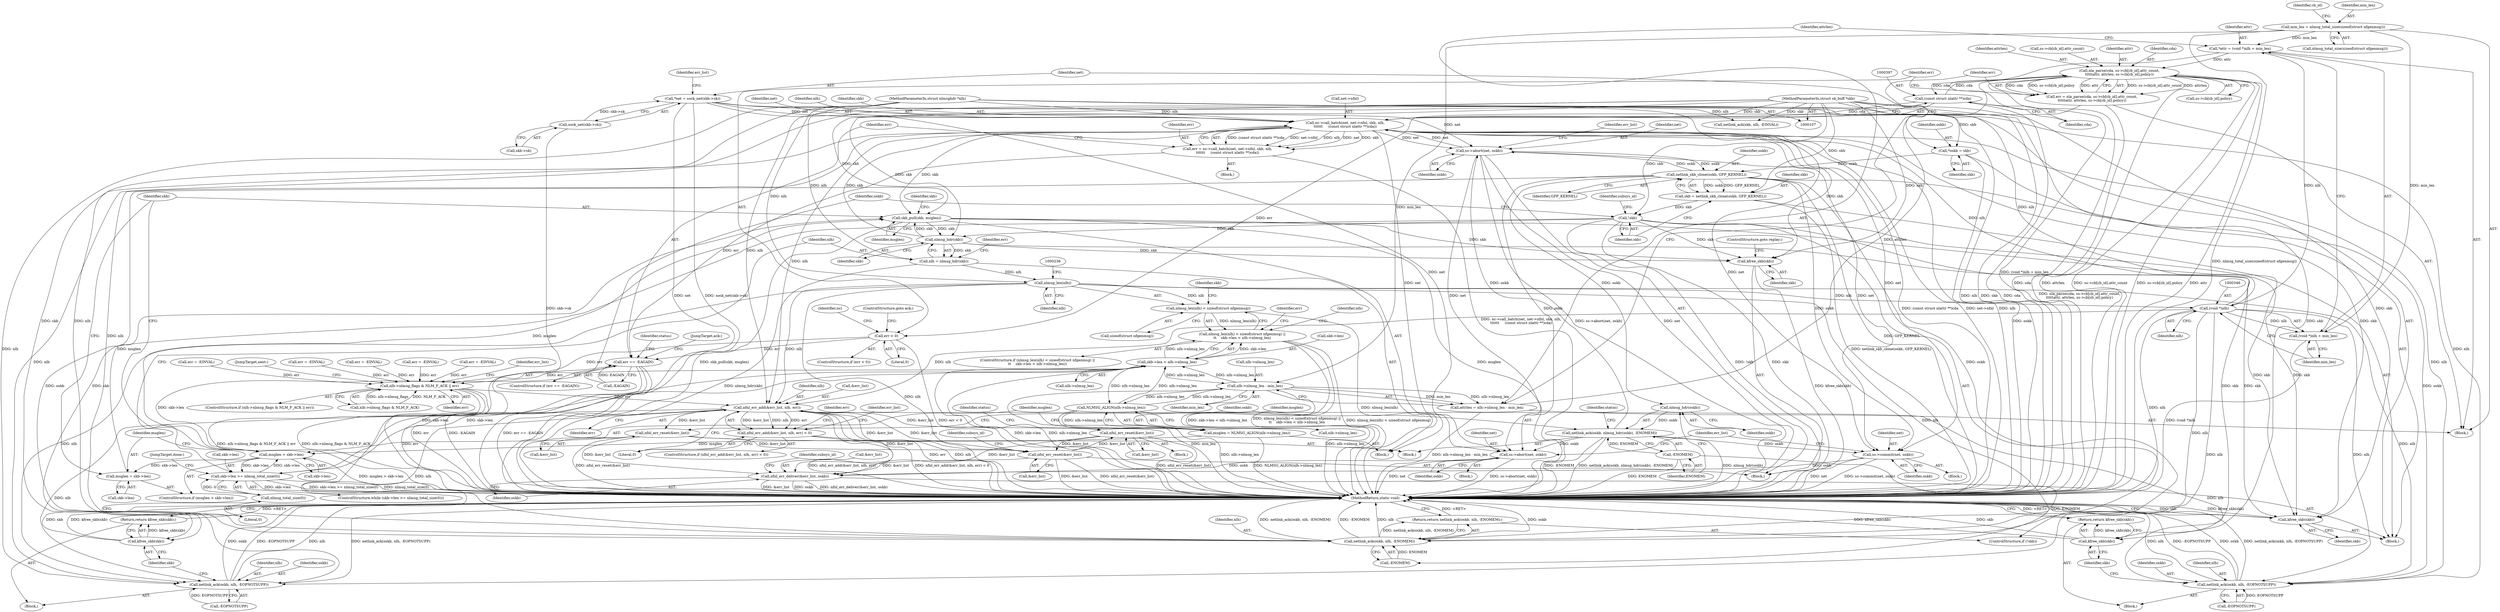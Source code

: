 digraph "1_linux_c58d6c93680f28ac58984af61d0a7ebf4319c241@integer" {
"1000342" [label="(Call,*attr = (void *)nlh + min_len)"];
"1000345" [label="(Call,(void *)nlh)"];
"1000233" [label="(Call,nlmsg_len(nlh))"];
"1000223" [label="(Call,nlh = nlmsg_hdr(skb))"];
"1000225" [label="(Call,nlmsg_hdr(skb))"];
"1000464" [label="(Call,skb_pull(skb, msglen))"];
"1000389" [label="(Call,nc->call_batch(net, net->nfnl, skb, nlh,\n\t\t\t\t\t\t     (const struct nlattr **)cda))"];
"1000473" [label="(Call,ss->abort(net, oskb))"];
"1000117" [label="(Call,*net = sock_net(skb->sk))"];
"1000119" [label="(Call,sock_net(skb->sk))"];
"1000431" [label="(Call,netlink_ack(oskb, nlmsg_hdr(oskb), -ENOMEM))"];
"1000433" [label="(Call,nlmsg_hdr(oskb))"];
"1000145" [label="(Call,netlink_skb_clone(oskb, GFP_KERNEL))"];
"1000113" [label="(Call,*oskb = skb)"];
"1000108" [label="(MethodParameterIn,struct sk_buff *skb)"];
"1000435" [label="(Call,-ENOMEM)"];
"1000109" [label="(MethodParameterIn,struct nlmsghdr *nlh)"];
"1000396" [label="(Call,(const struct nlattr **)cda)"];
"1000359" [label="(Call,nla_parse(cda, ss->cb[cb_id].attr_count,\n\t\t\t\t\tattr, attrlen, ss->cb[cb_id].policy))"];
"1000342" [label="(Call,*attr = (void *)nlh + min_len)"];
"1000328" [label="(Call,min_len = nlmsg_total_size(sizeof(struct nfgenmsg)))"];
"1000350" [label="(Call,attrlen = nlh->nlmsg_len - min_len)"];
"1000352" [label="(Call,nlh->nlmsg_len - min_len)"];
"1000449" [label="(Call,NLMSG_ALIGN(nlh->nlmsg_len))"];
"1000237" [label="(Call,skb->len < nlh->nlmsg_len)"];
"1000214" [label="(Call,skb->len >= nlmsg_total_size(0))"];
"1000454" [label="(Call,msglen > skb->len)"];
"1000447" [label="(Call,msglen = NLMSG_ALIGN(nlh->nlmsg_len))"];
"1000218" [label="(Call,nlmsg_total_size(0))"];
"1000459" [label="(Call,msglen = skb->len)"];
"1000149" [label="(Call,!skb)"];
"1000143" [label="(Call,skb = netlink_skb_clone(oskb, GFP_KERNEL))"];
"1000357" [label="(Call,err = nla_parse(cda, ss->cb[cb_id].attr_count,\n\t\t\t\t\tattr, attrlen, ss->cb[cb_id].policy))"];
"1000378" [label="(Call,err < 0)"];
"1000400" [label="(Call,err == -EAGAIN)"];
"1000411" [label="(Call,nlh->nlmsg_flags & NLM_F_ACK || err)"];
"1000421" [label="(Call,nfnl_err_add(&err_list, nlh, err))"];
"1000152" [label="(Call,netlink_ack(oskb, nlh, -ENOMEM))"];
"1000151" [label="(Return,return netlink_ack(oskb, nlh, -ENOMEM);)"];
"1000184" [label="(Call,netlink_ack(oskb, nlh, -EOPNOTSUPP))"];
"1000205" [label="(Call,netlink_ack(oskb, nlh, -EOPNOTSUPP))"];
"1000273" [label="(Call,nfnl_err_reset(&err_list))"];
"1000476" [label="(Call,nfnl_err_reset(&err_list))"];
"1000498" [label="(Call,nfnl_err_deliver(&err_list, oskb))"];
"1000420" [label="(Call,nfnl_err_add(&err_list, nlh, err) < 0)"];
"1000428" [label="(Call,nfnl_err_reset(&err_list))"];
"1000387" [label="(Call,err = nc->call_batch(net, net->nfnl, skb, nlh,\n\t\t\t\t\t\t     (const struct nlattr **)cda))"];
"1000232" [label="(Call,nlmsg_len(nlh) < sizeof(struct nfgenmsg))"];
"1000231" [label="(Call,nlmsg_len(nlh) < sizeof(struct nfgenmsg) ||\n\t\t    skb->len < nlh->nlmsg_len)"];
"1000344" [label="(Call,(void *)nlh + min_len)"];
"1000481" [label="(Call,kfree_skb(skb))"];
"1000504" [label="(Call,kfree_skb(skb))"];
"1000190" [label="(Call,kfree_skb(skb))"];
"1000189" [label="(Return,return kfree_skb(skb);)"];
"1000211" [label="(Call,kfree_skb(skb))"];
"1000210" [label="(Return,return kfree_skb(skb);)"];
"1000490" [label="(Call,ss->commit(net, oskb))"];
"1000495" [label="(Call,ss->abort(net, oskb))"];
"1000224" [label="(Identifier,nlh)"];
"1000465" [label="(Identifier,skb)"];
"1000400" [label="(Call,err == -EAGAIN)"];
"1000241" [label="(Call,nlh->nlmsg_len)"];
"1000438" [label="(Identifier,status)"];
"1000388" [label="(Identifier,err)"];
"1000226" [label="(Identifier,skb)"];
"1000359" [label="(Call,nla_parse(cda, ss->cb[cb_id].attr_count,\n\t\t\t\t\tattr, attrlen, ss->cb[cb_id].policy))"];
"1000491" [label="(Identifier,net)"];
"1000277" [label="(Identifier,status)"];
"1000420" [label="(Call,nfnl_err_add(&err_list, nlh, err) < 0)"];
"1000134" [label="(Call,netlink_ack(skb, nlh, -EINVAL))"];
"1000118" [label="(Identifier,net)"];
"1000492" [label="(Identifier,oskb)"];
"1000406" [label="(Identifier,status)"];
"1000399" [label="(ControlStructure,if (err == -EAGAIN))"];
"1000386" [label="(Block,)"];
"1000503" [label="(Identifier,subsys_id)"];
"1000357" [label="(Call,err = nla_parse(cda, ss->cb[cb_id].attr_count,\n\t\t\t\t\tattr, attrlen, ss->cb[cb_id].policy))"];
"1000335" [label="(Identifier,cb_id)"];
"1000187" [label="(Call,-EOPNOTSUPP)"];
"1000417" [label="(Identifier,err)"];
"1000272" [label="(Block,)"];
"1000369" [label="(Identifier,attrlen)"];
"1000442" [label="(Identifier,err)"];
"1000472" [label="(Block,)"];
"1000498" [label="(Call,nfnl_err_deliver(&err_list, oskb))"];
"1000428" [label="(Call,nfnl_err_reset(&err_list))"];
"1000213" [label="(ControlStructure,while (skb->len >= nlmsg_total_size(0)))"];
"1000233" [label="(Call,nlmsg_len(nlh))"];
"1000432" [label="(Identifier,oskb)"];
"1000473" [label="(Call,ss->abort(net, oskb))"];
"1000497" [label="(Identifier,oskb)"];
"1000456" [label="(Call,skb->len)"];
"1000450" [label="(Call,nlh->nlmsg_len)"];
"1000109" [label="(MethodParameterIn,struct nlmsghdr *nlh)"];
"1000434" [label="(Identifier,oskb)"];
"1000225" [label="(Call,nlmsg_hdr(skb))"];
"1000426" [label="(Literal,0)"];
"1000506" [label="(MethodReturn,static void)"];
"1000246" [label="(Identifier,err)"];
"1000181" [label="(Block,)"];
"1000185" [label="(Identifier,oskb)"];
"1000423" [label="(Identifier,err_list)"];
"1000460" [label="(Identifier,msglen)"];
"1000361" [label="(Call,ss->cb[cb_id].attr_count)"];
"1000258" [label="(Call,err = -EINVAL)"];
"1000330" [label="(Call,nlmsg_total_size(sizeof(struct nfgenmsg)))"];
"1000496" [label="(Identifier,net)"];
"1000329" [label="(Identifier,min_len)"];
"1000480" [label="(Identifier,subsys_id)"];
"1000152" [label="(Call,netlink_ack(oskb, nlh, -ENOMEM))"];
"1000115" [label="(Identifier,skb)"];
"1000424" [label="(Identifier,nlh)"];
"1000381" [label="(ControlStructure,goto ack;)"];
"1000433" [label="(Call,nlmsg_hdr(oskb))"];
"1000119" [label="(Call,sock_net(skb->sk))"];
"1000212" [label="(Identifier,skb)"];
"1000429" [label="(Call,&err_list)"];
"1000230" [label="(ControlStructure,if (nlmsg_len(nlh) < sizeof(struct nfgenmsg) ||\n\t\t    skb->len < nlh->nlmsg_len))"];
"1000191" [label="(Identifier,skb)"];
"1000120" [label="(Call,skb->sk)"];
"1000505" [label="(Identifier,skb)"];
"1000419" [label="(ControlStructure,if (nfnl_err_add(&err_list, nlh, err) < 0))"];
"1000144" [label="(Identifier,skb)"];
"1000410" [label="(ControlStructure,if (nlh->nlmsg_flags & NLM_F_ACK || err))"];
"1000500" [label="(Identifier,err_list)"];
"1000345" [label="(Call,(void *)nlh)"];
"1000117" [label="(Call,*net = sock_net(skb->sk))"];
"1000189" [label="(Return,return kfree_skb(skb);)"];
"1000384" [label="(Identifier,nc)"];
"1000387" [label="(Call,err = nc->call_batch(net, net->nfnl, skb, nlh,\n\t\t\t\t\t\t     (const struct nlattr **)cda))"];
"1000235" [label="(Call,sizeof(struct nfgenmsg))"];
"1000326" [label="(Block,)"];
"1000352" [label="(Call,nlh->nlmsg_len - min_len)"];
"1000446" [label="(JumpTarget,next:)"];
"1000245" [label="(Call,err = -EINVAL)"];
"1000148" [label="(ControlStructure,if (!skb))"];
"1000228" [label="(Identifier,err)"];
"1000153" [label="(Identifier,oskb)"];
"1000350" [label="(Call,attrlen = nlh->nlmsg_len - min_len)"];
"1000232" [label="(Call,nlmsg_len(nlh) < sizeof(struct nfgenmsg))"];
"1000412" [label="(Call,nlh->nlmsg_flags & NLM_F_ACK)"];
"1000154" [label="(Identifier,nlh)"];
"1000396" [label="(Call,(const struct nlattr **)cda)"];
"1000448" [label="(Identifier,msglen)"];
"1000216" [label="(Identifier,skb)"];
"1000427" [label="(Block,)"];
"1000474" [label="(Identifier,net)"];
"1000151" [label="(Return,return netlink_ack(oskb, nlh, -ENOMEM);)"];
"1000459" [label="(Call,msglen = skb->len)"];
"1000379" [label="(Identifier,err)"];
"1000143" [label="(Call,skb = netlink_skb_clone(oskb, GFP_KERNEL))"];
"1000190" [label="(Call,kfree_skb(skb))"];
"1000409" [label="(JumpTarget,ack:)"];
"1000455" [label="(Identifier,msglen)"];
"1000114" [label="(Identifier,oskb)"];
"1000254" [label="(Identifier,nlh)"];
"1000461" [label="(Call,skb->len)"];
"1000476" [label="(Call,nfnl_err_reset(&err_list))"];
"1000499" [label="(Call,&err_list)"];
"1000186" [label="(Identifier,nlh)"];
"1000184" [label="(Call,netlink_ack(oskb, nlh, -EOPNOTSUPP))"];
"1000411" [label="(Call,nlh->nlmsg_flags & NLM_F_ACK || err)"];
"1000435" [label="(Call,-ENOMEM)"];
"1000343" [label="(Identifier,attr)"];
"1000342" [label="(Call,*attr = (void *)nlh + min_len)"];
"1000155" [label="(Call,-ENOMEM)"];
"1000380" [label="(Literal,0)"];
"1000447" [label="(Call,msglen = NLMSG_ALIGN(nlh->nlmsg_len))"];
"1000377" [label="(ControlStructure,if (err < 0))"];
"1000489" [label="(Block,)"];
"1000344" [label="(Call,(void *)nlh + min_len)"];
"1000211" [label="(Call,kfree_skb(skb))"];
"1000234" [label="(Identifier,nlh)"];
"1000108" [label="(MethodParameterIn,struct sk_buff *skb)"];
"1000475" [label="(Identifier,oskb)"];
"1000126" [label="(Identifier,err_list)"];
"1000478" [label="(Identifier,err_list)"];
"1000431" [label="(Call,netlink_ack(oskb, nlmsg_hdr(oskb), -ENOMEM))"];
"1000146" [label="(Identifier,oskb)"];
"1000351" [label="(Identifier,attrlen)"];
"1000490" [label="(Call,ss->commit(net, oskb))"];
"1000494" [label="(Block,)"];
"1000483" [label="(ControlStructure,goto replay;)"];
"1000158" [label="(Identifier,subsys_id)"];
"1000149" [label="(Call,!skb)"];
"1000238" [label="(Call,skb->len)"];
"1000223" [label="(Call,nlh = nlmsg_hdr(skb))"];
"1000467" [label="(JumpTarget,done:)"];
"1000495" [label="(Call,ss->abort(net, oskb))"];
"1000401" [label="(Identifier,err)"];
"1000394" [label="(Identifier,skb)"];
"1000147" [label="(Identifier,GFP_KERNEL)"];
"1000449" [label="(Call,NLMSG_ALIGN(nlh->nlmsg_len))"];
"1000207" [label="(Identifier,nlh)"];
"1000391" [label="(Call,net->nfnl)"];
"1000347" [label="(Identifier,nlh)"];
"1000464" [label="(Call,skb_pull(skb, msglen))"];
"1000378" [label="(Call,err < 0)"];
"1000239" [label="(Identifier,skb)"];
"1000477" [label="(Call,&err_list)"];
"1000348" [label="(Identifier,min_len)"];
"1000321" [label="(Call,err = -EINVAL)"];
"1000220" [label="(Block,)"];
"1000150" [label="(Identifier,skb)"];
"1000454" [label="(Call,msglen > skb->len)"];
"1000436" [label="(Identifier,ENOMEM)"];
"1000218" [label="(Call,nlmsg_total_size(0))"];
"1000389" [label="(Call,nc->call_batch(net, net->nfnl, skb, nlh,\n\t\t\t\t\t\t     (const struct nlattr **)cda))"];
"1000210" [label="(Return,return kfree_skb(skb);)"];
"1000368" [label="(Identifier,attr)"];
"1000390" [label="(Identifier,net)"];
"1000296" [label="(Call,err = -EINVAL)"];
"1000453" [label="(ControlStructure,if (msglen > skb->len))"];
"1000219" [label="(Literal,0)"];
"1000145" [label="(Call,netlink_skb_clone(oskb, GFP_KERNEL))"];
"1000214" [label="(Call,skb->len >= nlmsg_total_size(0))"];
"1000395" [label="(Identifier,nlh)"];
"1000205" [label="(Call,netlink_ack(oskb, nlh, -EOPNOTSUPP))"];
"1000402" [label="(Call,-EAGAIN)"];
"1000501" [label="(Identifier,oskb)"];
"1000328" [label="(Call,min_len = nlmsg_total_size(sizeof(struct nfgenmsg)))"];
"1000466" [label="(Identifier,msglen)"];
"1000370" [label="(Call,ss->cb[cb_id].policy)"];
"1000273" [label="(Call,nfnl_err_reset(&err_list))"];
"1000356" [label="(Identifier,min_len)"];
"1000111" [label="(Block,)"];
"1000358" [label="(Identifier,err)"];
"1000231" [label="(Call,nlmsg_len(nlh) < sizeof(struct nfgenmsg) ||\n\t\t    skb->len < nlh->nlmsg_len)"];
"1000425" [label="(Identifier,err)"];
"1000215" [label="(Call,skb->len)"];
"1000237" [label="(Call,skb->len < nlh->nlmsg_len)"];
"1000206" [label="(Identifier,oskb)"];
"1000482" [label="(Identifier,skb)"];
"1000113" [label="(Call,*oskb = skb)"];
"1000430" [label="(Identifier,err_list)"];
"1000504" [label="(Call,kfree_skb(skb))"];
"1000421" [label="(Call,nfnl_err_add(&err_list, nlh, err))"];
"1000398" [label="(Identifier,cda)"];
"1000360" [label="(Identifier,cda)"];
"1000422" [label="(Call,&err_list)"];
"1000208" [label="(Call,-EOPNOTSUPP)"];
"1000353" [label="(Call,nlh->nlmsg_len)"];
"1000307" [label="(Call,err = -EINVAL)"];
"1000202" [label="(Block,)"];
"1000481" [label="(Call,kfree_skb(skb))"];
"1000274" [label="(Call,&err_list)"];
"1000342" -> "1000326"  [label="AST: "];
"1000342" -> "1000344"  [label="CFG: "];
"1000343" -> "1000342"  [label="AST: "];
"1000344" -> "1000342"  [label="AST: "];
"1000351" -> "1000342"  [label="CFG: "];
"1000342" -> "1000506"  [label="DDG: (void *)nlh + min_len"];
"1000345" -> "1000342"  [label="DDG: nlh"];
"1000328" -> "1000342"  [label="DDG: min_len"];
"1000342" -> "1000359"  [label="DDG: attr"];
"1000345" -> "1000344"  [label="AST: "];
"1000345" -> "1000347"  [label="CFG: "];
"1000346" -> "1000345"  [label="AST: "];
"1000347" -> "1000345"  [label="AST: "];
"1000348" -> "1000345"  [label="CFG: "];
"1000345" -> "1000506"  [label="DDG: nlh"];
"1000345" -> "1000152"  [label="DDG: nlh"];
"1000345" -> "1000184"  [label="DDG: nlh"];
"1000345" -> "1000205"  [label="DDG: nlh"];
"1000345" -> "1000344"  [label="DDG: nlh"];
"1000233" -> "1000345"  [label="DDG: nlh"];
"1000109" -> "1000345"  [label="DDG: nlh"];
"1000345" -> "1000389"  [label="DDG: nlh"];
"1000345" -> "1000421"  [label="DDG: nlh"];
"1000233" -> "1000232"  [label="AST: "];
"1000233" -> "1000234"  [label="CFG: "];
"1000234" -> "1000233"  [label="AST: "];
"1000236" -> "1000233"  [label="CFG: "];
"1000233" -> "1000506"  [label="DDG: nlh"];
"1000233" -> "1000152"  [label="DDG: nlh"];
"1000233" -> "1000184"  [label="DDG: nlh"];
"1000233" -> "1000205"  [label="DDG: nlh"];
"1000233" -> "1000232"  [label="DDG: nlh"];
"1000223" -> "1000233"  [label="DDG: nlh"];
"1000109" -> "1000233"  [label="DDG: nlh"];
"1000233" -> "1000421"  [label="DDG: nlh"];
"1000223" -> "1000220"  [label="AST: "];
"1000223" -> "1000225"  [label="CFG: "];
"1000224" -> "1000223"  [label="AST: "];
"1000225" -> "1000223"  [label="AST: "];
"1000228" -> "1000223"  [label="CFG: "];
"1000223" -> "1000506"  [label="DDG: nlmsg_hdr(skb)"];
"1000225" -> "1000223"  [label="DDG: skb"];
"1000109" -> "1000223"  [label="DDG: nlh"];
"1000225" -> "1000226"  [label="CFG: "];
"1000226" -> "1000225"  [label="AST: "];
"1000464" -> "1000225"  [label="DDG: skb"];
"1000149" -> "1000225"  [label="DDG: skb"];
"1000108" -> "1000225"  [label="DDG: skb"];
"1000225" -> "1000389"  [label="DDG: skb"];
"1000225" -> "1000464"  [label="DDG: skb"];
"1000225" -> "1000481"  [label="DDG: skb"];
"1000225" -> "1000504"  [label="DDG: skb"];
"1000464" -> "1000220"  [label="AST: "];
"1000464" -> "1000466"  [label="CFG: "];
"1000465" -> "1000464"  [label="AST: "];
"1000466" -> "1000464"  [label="AST: "];
"1000216" -> "1000464"  [label="CFG: "];
"1000464" -> "1000506"  [label="DDG: skb_pull(skb, msglen)"];
"1000464" -> "1000506"  [label="DDG: msglen"];
"1000389" -> "1000464"  [label="DDG: skb"];
"1000108" -> "1000464"  [label="DDG: skb"];
"1000454" -> "1000464"  [label="DDG: msglen"];
"1000459" -> "1000464"  [label="DDG: msglen"];
"1000464" -> "1000481"  [label="DDG: skb"];
"1000464" -> "1000504"  [label="DDG: skb"];
"1000389" -> "1000387"  [label="AST: "];
"1000389" -> "1000396"  [label="CFG: "];
"1000390" -> "1000389"  [label="AST: "];
"1000391" -> "1000389"  [label="AST: "];
"1000394" -> "1000389"  [label="AST: "];
"1000395" -> "1000389"  [label="AST: "];
"1000396" -> "1000389"  [label="AST: "];
"1000387" -> "1000389"  [label="CFG: "];
"1000389" -> "1000506"  [label="DDG: (const struct nlattr **)cda"];
"1000389" -> "1000506"  [label="DDG: net->nfnl"];
"1000389" -> "1000506"  [label="DDG: nlh"];
"1000389" -> "1000152"  [label="DDG: nlh"];
"1000389" -> "1000184"  [label="DDG: nlh"];
"1000389" -> "1000205"  [label="DDG: nlh"];
"1000389" -> "1000387"  [label="DDG: (const struct nlattr **)cda"];
"1000389" -> "1000387"  [label="DDG: net->nfnl"];
"1000389" -> "1000387"  [label="DDG: nlh"];
"1000389" -> "1000387"  [label="DDG: net"];
"1000389" -> "1000387"  [label="DDG: skb"];
"1000473" -> "1000389"  [label="DDG: net"];
"1000117" -> "1000389"  [label="DDG: net"];
"1000108" -> "1000389"  [label="DDG: skb"];
"1000109" -> "1000389"  [label="DDG: nlh"];
"1000396" -> "1000389"  [label="DDG: cda"];
"1000389" -> "1000421"  [label="DDG: nlh"];
"1000389" -> "1000473"  [label="DDG: net"];
"1000389" -> "1000481"  [label="DDG: skb"];
"1000389" -> "1000490"  [label="DDG: net"];
"1000389" -> "1000495"  [label="DDG: net"];
"1000389" -> "1000504"  [label="DDG: skb"];
"1000473" -> "1000472"  [label="AST: "];
"1000473" -> "1000475"  [label="CFG: "];
"1000474" -> "1000473"  [label="AST: "];
"1000475" -> "1000473"  [label="AST: "];
"1000478" -> "1000473"  [label="CFG: "];
"1000473" -> "1000506"  [label="DDG: net"];
"1000473" -> "1000506"  [label="DDG: ss->abort(net, oskb)"];
"1000473" -> "1000145"  [label="DDG: oskb"];
"1000117" -> "1000473"  [label="DDG: net"];
"1000431" -> "1000473"  [label="DDG: oskb"];
"1000145" -> "1000473"  [label="DDG: oskb"];
"1000473" -> "1000490"  [label="DDG: net"];
"1000473" -> "1000495"  [label="DDG: net"];
"1000117" -> "1000111"  [label="AST: "];
"1000117" -> "1000119"  [label="CFG: "];
"1000118" -> "1000117"  [label="AST: "];
"1000119" -> "1000117"  [label="AST: "];
"1000126" -> "1000117"  [label="CFG: "];
"1000117" -> "1000506"  [label="DDG: net"];
"1000117" -> "1000506"  [label="DDG: sock_net(skb->sk)"];
"1000119" -> "1000117"  [label="DDG: skb->sk"];
"1000117" -> "1000490"  [label="DDG: net"];
"1000117" -> "1000495"  [label="DDG: net"];
"1000119" -> "1000120"  [label="CFG: "];
"1000120" -> "1000119"  [label="AST: "];
"1000119" -> "1000506"  [label="DDG: skb->sk"];
"1000431" -> "1000427"  [label="AST: "];
"1000431" -> "1000435"  [label="CFG: "];
"1000432" -> "1000431"  [label="AST: "];
"1000433" -> "1000431"  [label="AST: "];
"1000435" -> "1000431"  [label="AST: "];
"1000438" -> "1000431"  [label="CFG: "];
"1000431" -> "1000506"  [label="DDG: netlink_ack(oskb, nlmsg_hdr(oskb), -ENOMEM)"];
"1000431" -> "1000506"  [label="DDG: nlmsg_hdr(oskb)"];
"1000431" -> "1000506"  [label="DDG: -ENOMEM"];
"1000433" -> "1000431"  [label="DDG: oskb"];
"1000435" -> "1000431"  [label="DDG: ENOMEM"];
"1000431" -> "1000490"  [label="DDG: oskb"];
"1000431" -> "1000495"  [label="DDG: oskb"];
"1000433" -> "1000434"  [label="CFG: "];
"1000434" -> "1000433"  [label="AST: "];
"1000436" -> "1000433"  [label="CFG: "];
"1000145" -> "1000433"  [label="DDG: oskb"];
"1000145" -> "1000143"  [label="AST: "];
"1000145" -> "1000147"  [label="CFG: "];
"1000146" -> "1000145"  [label="AST: "];
"1000147" -> "1000145"  [label="AST: "];
"1000143" -> "1000145"  [label="CFG: "];
"1000145" -> "1000506"  [label="DDG: GFP_KERNEL"];
"1000145" -> "1000143"  [label="DDG: oskb"];
"1000145" -> "1000143"  [label="DDG: GFP_KERNEL"];
"1000113" -> "1000145"  [label="DDG: oskb"];
"1000145" -> "1000152"  [label="DDG: oskb"];
"1000145" -> "1000184"  [label="DDG: oskb"];
"1000145" -> "1000205"  [label="DDG: oskb"];
"1000145" -> "1000490"  [label="DDG: oskb"];
"1000145" -> "1000495"  [label="DDG: oskb"];
"1000113" -> "1000111"  [label="AST: "];
"1000113" -> "1000115"  [label="CFG: "];
"1000114" -> "1000113"  [label="AST: "];
"1000115" -> "1000113"  [label="AST: "];
"1000118" -> "1000113"  [label="CFG: "];
"1000113" -> "1000506"  [label="DDG: oskb"];
"1000108" -> "1000113"  [label="DDG: skb"];
"1000108" -> "1000107"  [label="AST: "];
"1000108" -> "1000506"  [label="DDG: skb"];
"1000108" -> "1000134"  [label="DDG: skb"];
"1000108" -> "1000143"  [label="DDG: skb"];
"1000108" -> "1000149"  [label="DDG: skb"];
"1000108" -> "1000190"  [label="DDG: skb"];
"1000108" -> "1000211"  [label="DDG: skb"];
"1000108" -> "1000481"  [label="DDG: skb"];
"1000108" -> "1000504"  [label="DDG: skb"];
"1000435" -> "1000436"  [label="CFG: "];
"1000436" -> "1000435"  [label="AST: "];
"1000435" -> "1000506"  [label="DDG: ENOMEM"];
"1000435" -> "1000155"  [label="DDG: ENOMEM"];
"1000109" -> "1000107"  [label="AST: "];
"1000109" -> "1000506"  [label="DDG: nlh"];
"1000109" -> "1000134"  [label="DDG: nlh"];
"1000109" -> "1000152"  [label="DDG: nlh"];
"1000109" -> "1000184"  [label="DDG: nlh"];
"1000109" -> "1000205"  [label="DDG: nlh"];
"1000109" -> "1000421"  [label="DDG: nlh"];
"1000396" -> "1000398"  [label="CFG: "];
"1000397" -> "1000396"  [label="AST: "];
"1000398" -> "1000396"  [label="AST: "];
"1000396" -> "1000506"  [label="DDG: cda"];
"1000396" -> "1000359"  [label="DDG: cda"];
"1000359" -> "1000396"  [label="DDG: cda"];
"1000359" -> "1000357"  [label="AST: "];
"1000359" -> "1000370"  [label="CFG: "];
"1000360" -> "1000359"  [label="AST: "];
"1000361" -> "1000359"  [label="AST: "];
"1000368" -> "1000359"  [label="AST: "];
"1000369" -> "1000359"  [label="AST: "];
"1000370" -> "1000359"  [label="AST: "];
"1000357" -> "1000359"  [label="CFG: "];
"1000359" -> "1000506"  [label="DDG: attrlen"];
"1000359" -> "1000506"  [label="DDG: ss->cb[cb_id].attr_count"];
"1000359" -> "1000506"  [label="DDG: ss->cb[cb_id].policy"];
"1000359" -> "1000506"  [label="DDG: attr"];
"1000359" -> "1000506"  [label="DDG: cda"];
"1000359" -> "1000357"  [label="DDG: ss->cb[cb_id].attr_count"];
"1000359" -> "1000357"  [label="DDG: attrlen"];
"1000359" -> "1000357"  [label="DDG: cda"];
"1000359" -> "1000357"  [label="DDG: ss->cb[cb_id].policy"];
"1000359" -> "1000357"  [label="DDG: attr"];
"1000350" -> "1000359"  [label="DDG: attrlen"];
"1000328" -> "1000326"  [label="AST: "];
"1000328" -> "1000330"  [label="CFG: "];
"1000329" -> "1000328"  [label="AST: "];
"1000330" -> "1000328"  [label="AST: "];
"1000335" -> "1000328"  [label="CFG: "];
"1000328" -> "1000506"  [label="DDG: nlmsg_total_size(sizeof(struct nfgenmsg))"];
"1000328" -> "1000344"  [label="DDG: min_len"];
"1000328" -> "1000352"  [label="DDG: min_len"];
"1000350" -> "1000326"  [label="AST: "];
"1000350" -> "1000352"  [label="CFG: "];
"1000351" -> "1000350"  [label="AST: "];
"1000352" -> "1000350"  [label="AST: "];
"1000358" -> "1000350"  [label="CFG: "];
"1000350" -> "1000506"  [label="DDG: nlh->nlmsg_len - min_len"];
"1000352" -> "1000350"  [label="DDG: nlh->nlmsg_len"];
"1000352" -> "1000350"  [label="DDG: min_len"];
"1000352" -> "1000356"  [label="CFG: "];
"1000353" -> "1000352"  [label="AST: "];
"1000356" -> "1000352"  [label="AST: "];
"1000352" -> "1000506"  [label="DDG: min_len"];
"1000352" -> "1000506"  [label="DDG: nlh->nlmsg_len"];
"1000352" -> "1000237"  [label="DDG: nlh->nlmsg_len"];
"1000449" -> "1000352"  [label="DDG: nlh->nlmsg_len"];
"1000237" -> "1000352"  [label="DDG: nlh->nlmsg_len"];
"1000352" -> "1000449"  [label="DDG: nlh->nlmsg_len"];
"1000449" -> "1000447"  [label="AST: "];
"1000449" -> "1000450"  [label="CFG: "];
"1000450" -> "1000449"  [label="AST: "];
"1000447" -> "1000449"  [label="CFG: "];
"1000449" -> "1000506"  [label="DDG: nlh->nlmsg_len"];
"1000449" -> "1000237"  [label="DDG: nlh->nlmsg_len"];
"1000449" -> "1000447"  [label="DDG: nlh->nlmsg_len"];
"1000237" -> "1000449"  [label="DDG: nlh->nlmsg_len"];
"1000237" -> "1000231"  [label="AST: "];
"1000237" -> "1000241"  [label="CFG: "];
"1000238" -> "1000237"  [label="AST: "];
"1000241" -> "1000237"  [label="AST: "];
"1000231" -> "1000237"  [label="CFG: "];
"1000237" -> "1000506"  [label="DDG: skb->len"];
"1000237" -> "1000506"  [label="DDG: nlh->nlmsg_len"];
"1000237" -> "1000214"  [label="DDG: skb->len"];
"1000237" -> "1000231"  [label="DDG: skb->len"];
"1000237" -> "1000231"  [label="DDG: nlh->nlmsg_len"];
"1000214" -> "1000237"  [label="DDG: skb->len"];
"1000237" -> "1000454"  [label="DDG: skb->len"];
"1000214" -> "1000213"  [label="AST: "];
"1000214" -> "1000218"  [label="CFG: "];
"1000215" -> "1000214"  [label="AST: "];
"1000218" -> "1000214"  [label="AST: "];
"1000224" -> "1000214"  [label="CFG: "];
"1000467" -> "1000214"  [label="CFG: "];
"1000214" -> "1000506"  [label="DDG: skb->len >= nlmsg_total_size(0)"];
"1000214" -> "1000506"  [label="DDG: nlmsg_total_size(0)"];
"1000214" -> "1000506"  [label="DDG: skb->len"];
"1000454" -> "1000214"  [label="DDG: skb->len"];
"1000218" -> "1000214"  [label="DDG: 0"];
"1000214" -> "1000454"  [label="DDG: skb->len"];
"1000454" -> "1000453"  [label="AST: "];
"1000454" -> "1000456"  [label="CFG: "];
"1000455" -> "1000454"  [label="AST: "];
"1000456" -> "1000454"  [label="AST: "];
"1000460" -> "1000454"  [label="CFG: "];
"1000465" -> "1000454"  [label="CFG: "];
"1000454" -> "1000506"  [label="DDG: msglen > skb->len"];
"1000447" -> "1000454"  [label="DDG: msglen"];
"1000454" -> "1000459"  [label="DDG: skb->len"];
"1000447" -> "1000220"  [label="AST: "];
"1000448" -> "1000447"  [label="AST: "];
"1000455" -> "1000447"  [label="CFG: "];
"1000447" -> "1000506"  [label="DDG: NLMSG_ALIGN(nlh->nlmsg_len)"];
"1000218" -> "1000219"  [label="CFG: "];
"1000219" -> "1000218"  [label="AST: "];
"1000459" -> "1000453"  [label="AST: "];
"1000459" -> "1000461"  [label="CFG: "];
"1000460" -> "1000459"  [label="AST: "];
"1000461" -> "1000459"  [label="AST: "];
"1000465" -> "1000459"  [label="CFG: "];
"1000149" -> "1000148"  [label="AST: "];
"1000149" -> "1000150"  [label="CFG: "];
"1000150" -> "1000149"  [label="AST: "];
"1000153" -> "1000149"  [label="CFG: "];
"1000158" -> "1000149"  [label="CFG: "];
"1000149" -> "1000506"  [label="DDG: !skb"];
"1000149" -> "1000506"  [label="DDG: skb"];
"1000143" -> "1000149"  [label="DDG: skb"];
"1000149" -> "1000190"  [label="DDG: skb"];
"1000149" -> "1000211"  [label="DDG: skb"];
"1000149" -> "1000481"  [label="DDG: skb"];
"1000149" -> "1000504"  [label="DDG: skb"];
"1000143" -> "1000111"  [label="AST: "];
"1000144" -> "1000143"  [label="AST: "];
"1000150" -> "1000143"  [label="CFG: "];
"1000143" -> "1000506"  [label="DDG: netlink_skb_clone(oskb, GFP_KERNEL)"];
"1000357" -> "1000326"  [label="AST: "];
"1000358" -> "1000357"  [label="AST: "];
"1000379" -> "1000357"  [label="CFG: "];
"1000357" -> "1000506"  [label="DDG: nla_parse(cda, ss->cb[cb_id].attr_count,\n\t\t\t\t\tattr, attrlen, ss->cb[cb_id].policy)"];
"1000357" -> "1000378"  [label="DDG: err"];
"1000378" -> "1000377"  [label="AST: "];
"1000378" -> "1000380"  [label="CFG: "];
"1000379" -> "1000378"  [label="AST: "];
"1000380" -> "1000378"  [label="AST: "];
"1000381" -> "1000378"  [label="CFG: "];
"1000384" -> "1000378"  [label="CFG: "];
"1000378" -> "1000506"  [label="DDG: err < 0"];
"1000378" -> "1000400"  [label="DDG: err"];
"1000378" -> "1000411"  [label="DDG: err"];
"1000400" -> "1000399"  [label="AST: "];
"1000400" -> "1000402"  [label="CFG: "];
"1000401" -> "1000400"  [label="AST: "];
"1000402" -> "1000400"  [label="AST: "];
"1000406" -> "1000400"  [label="CFG: "];
"1000409" -> "1000400"  [label="CFG: "];
"1000400" -> "1000506"  [label="DDG: err"];
"1000400" -> "1000506"  [label="DDG: -EAGAIN"];
"1000400" -> "1000506"  [label="DDG: err == -EAGAIN"];
"1000387" -> "1000400"  [label="DDG: err"];
"1000402" -> "1000400"  [label="DDG: EAGAIN"];
"1000400" -> "1000411"  [label="DDG: err"];
"1000411" -> "1000410"  [label="AST: "];
"1000411" -> "1000412"  [label="CFG: "];
"1000411" -> "1000417"  [label="CFG: "];
"1000412" -> "1000411"  [label="AST: "];
"1000417" -> "1000411"  [label="AST: "];
"1000423" -> "1000411"  [label="CFG: "];
"1000446" -> "1000411"  [label="CFG: "];
"1000411" -> "1000506"  [label="DDG: nlh->nlmsg_flags & NLM_F_ACK || err"];
"1000411" -> "1000506"  [label="DDG: nlh->nlmsg_flags & NLM_F_ACK"];
"1000411" -> "1000506"  [label="DDG: err"];
"1000412" -> "1000411"  [label="DDG: nlh->nlmsg_flags"];
"1000412" -> "1000411"  [label="DDG: NLM_F_ACK"];
"1000258" -> "1000411"  [label="DDG: err"];
"1000296" -> "1000411"  [label="DDG: err"];
"1000321" -> "1000411"  [label="DDG: err"];
"1000307" -> "1000411"  [label="DDG: err"];
"1000245" -> "1000411"  [label="DDG: err"];
"1000411" -> "1000421"  [label="DDG: err"];
"1000421" -> "1000420"  [label="AST: "];
"1000421" -> "1000425"  [label="CFG: "];
"1000422" -> "1000421"  [label="AST: "];
"1000424" -> "1000421"  [label="AST: "];
"1000425" -> "1000421"  [label="AST: "];
"1000426" -> "1000421"  [label="CFG: "];
"1000421" -> "1000506"  [label="DDG: err"];
"1000421" -> "1000506"  [label="DDG: nlh"];
"1000421" -> "1000152"  [label="DDG: nlh"];
"1000421" -> "1000184"  [label="DDG: nlh"];
"1000421" -> "1000205"  [label="DDG: nlh"];
"1000421" -> "1000273"  [label="DDG: &err_list"];
"1000421" -> "1000420"  [label="DDG: &err_list"];
"1000421" -> "1000420"  [label="DDG: nlh"];
"1000421" -> "1000420"  [label="DDG: err"];
"1000476" -> "1000421"  [label="DDG: &err_list"];
"1000421" -> "1000428"  [label="DDG: &err_list"];
"1000421" -> "1000476"  [label="DDG: &err_list"];
"1000421" -> "1000498"  [label="DDG: &err_list"];
"1000152" -> "1000151"  [label="AST: "];
"1000152" -> "1000155"  [label="CFG: "];
"1000153" -> "1000152"  [label="AST: "];
"1000154" -> "1000152"  [label="AST: "];
"1000155" -> "1000152"  [label="AST: "];
"1000151" -> "1000152"  [label="CFG: "];
"1000152" -> "1000506"  [label="DDG: netlink_ack(oskb, nlh, -ENOMEM)"];
"1000152" -> "1000506"  [label="DDG: -ENOMEM"];
"1000152" -> "1000506"  [label="DDG: oskb"];
"1000152" -> "1000506"  [label="DDG: nlh"];
"1000152" -> "1000151"  [label="DDG: netlink_ack(oskb, nlh, -ENOMEM)"];
"1000155" -> "1000152"  [label="DDG: ENOMEM"];
"1000151" -> "1000148"  [label="AST: "];
"1000506" -> "1000151"  [label="CFG: "];
"1000151" -> "1000506"  [label="DDG: <RET>"];
"1000184" -> "1000181"  [label="AST: "];
"1000184" -> "1000187"  [label="CFG: "];
"1000185" -> "1000184"  [label="AST: "];
"1000186" -> "1000184"  [label="AST: "];
"1000187" -> "1000184"  [label="AST: "];
"1000191" -> "1000184"  [label="CFG: "];
"1000184" -> "1000506"  [label="DDG: nlh"];
"1000184" -> "1000506"  [label="DDG: -EOPNOTSUPP"];
"1000184" -> "1000506"  [label="DDG: oskb"];
"1000184" -> "1000506"  [label="DDG: netlink_ack(oskb, nlh, -EOPNOTSUPP)"];
"1000187" -> "1000184"  [label="DDG: EOPNOTSUPP"];
"1000205" -> "1000202"  [label="AST: "];
"1000205" -> "1000208"  [label="CFG: "];
"1000206" -> "1000205"  [label="AST: "];
"1000207" -> "1000205"  [label="AST: "];
"1000208" -> "1000205"  [label="AST: "];
"1000212" -> "1000205"  [label="CFG: "];
"1000205" -> "1000506"  [label="DDG: oskb"];
"1000205" -> "1000506"  [label="DDG: -EOPNOTSUPP"];
"1000205" -> "1000506"  [label="DDG: nlh"];
"1000205" -> "1000506"  [label="DDG: netlink_ack(oskb, nlh, -EOPNOTSUPP)"];
"1000208" -> "1000205"  [label="DDG: EOPNOTSUPP"];
"1000273" -> "1000272"  [label="AST: "];
"1000273" -> "1000274"  [label="CFG: "];
"1000274" -> "1000273"  [label="AST: "];
"1000277" -> "1000273"  [label="CFG: "];
"1000273" -> "1000506"  [label="DDG: nfnl_err_reset(&err_list)"];
"1000476" -> "1000273"  [label="DDG: &err_list"];
"1000273" -> "1000476"  [label="DDG: &err_list"];
"1000273" -> "1000498"  [label="DDG: &err_list"];
"1000476" -> "1000472"  [label="AST: "];
"1000476" -> "1000477"  [label="CFG: "];
"1000477" -> "1000476"  [label="AST: "];
"1000480" -> "1000476"  [label="CFG: "];
"1000476" -> "1000506"  [label="DDG: nfnl_err_reset(&err_list)"];
"1000476" -> "1000506"  [label="DDG: &err_list"];
"1000428" -> "1000476"  [label="DDG: &err_list"];
"1000476" -> "1000498"  [label="DDG: &err_list"];
"1000498" -> "1000111"  [label="AST: "];
"1000498" -> "1000501"  [label="CFG: "];
"1000499" -> "1000498"  [label="AST: "];
"1000501" -> "1000498"  [label="AST: "];
"1000503" -> "1000498"  [label="CFG: "];
"1000498" -> "1000506"  [label="DDG: nfnl_err_deliver(&err_list, oskb)"];
"1000498" -> "1000506"  [label="DDG: &err_list"];
"1000498" -> "1000506"  [label="DDG: oskb"];
"1000428" -> "1000498"  [label="DDG: &err_list"];
"1000495" -> "1000498"  [label="DDG: oskb"];
"1000490" -> "1000498"  [label="DDG: oskb"];
"1000420" -> "1000419"  [label="AST: "];
"1000420" -> "1000426"  [label="CFG: "];
"1000426" -> "1000420"  [label="AST: "];
"1000430" -> "1000420"  [label="CFG: "];
"1000442" -> "1000420"  [label="CFG: "];
"1000420" -> "1000506"  [label="DDG: nfnl_err_add(&err_list, nlh, err) < 0"];
"1000420" -> "1000506"  [label="DDG: nfnl_err_add(&err_list, nlh, err)"];
"1000428" -> "1000427"  [label="AST: "];
"1000428" -> "1000429"  [label="CFG: "];
"1000429" -> "1000428"  [label="AST: "];
"1000432" -> "1000428"  [label="CFG: "];
"1000428" -> "1000506"  [label="DDG: nfnl_err_reset(&err_list)"];
"1000387" -> "1000386"  [label="AST: "];
"1000388" -> "1000387"  [label="AST: "];
"1000401" -> "1000387"  [label="CFG: "];
"1000387" -> "1000506"  [label="DDG: nc->call_batch(net, net->nfnl, skb, nlh,\n\t\t\t\t\t\t     (const struct nlattr **)cda)"];
"1000232" -> "1000231"  [label="AST: "];
"1000232" -> "1000235"  [label="CFG: "];
"1000235" -> "1000232"  [label="AST: "];
"1000239" -> "1000232"  [label="CFG: "];
"1000231" -> "1000232"  [label="CFG: "];
"1000232" -> "1000506"  [label="DDG: nlmsg_len(nlh)"];
"1000232" -> "1000231"  [label="DDG: nlmsg_len(nlh)"];
"1000231" -> "1000230"  [label="AST: "];
"1000246" -> "1000231"  [label="CFG: "];
"1000254" -> "1000231"  [label="CFG: "];
"1000231" -> "1000506"  [label="DDG: skb->len < nlh->nlmsg_len"];
"1000231" -> "1000506"  [label="DDG: nlmsg_len(nlh) < sizeof(struct nfgenmsg) ||\n\t\t    skb->len < nlh->nlmsg_len"];
"1000231" -> "1000506"  [label="DDG: nlmsg_len(nlh) < sizeof(struct nfgenmsg)"];
"1000344" -> "1000348"  [label="CFG: "];
"1000348" -> "1000344"  [label="AST: "];
"1000344" -> "1000506"  [label="DDG: (void *)nlh"];
"1000481" -> "1000472"  [label="AST: "];
"1000481" -> "1000482"  [label="CFG: "];
"1000482" -> "1000481"  [label="AST: "];
"1000483" -> "1000481"  [label="CFG: "];
"1000481" -> "1000506"  [label="DDG: kfree_skb(skb)"];
"1000504" -> "1000111"  [label="AST: "];
"1000504" -> "1000505"  [label="CFG: "];
"1000505" -> "1000504"  [label="AST: "];
"1000506" -> "1000504"  [label="CFG: "];
"1000504" -> "1000506"  [label="DDG: skb"];
"1000504" -> "1000506"  [label="DDG: kfree_skb(skb)"];
"1000190" -> "1000189"  [label="AST: "];
"1000190" -> "1000191"  [label="CFG: "];
"1000191" -> "1000190"  [label="AST: "];
"1000189" -> "1000190"  [label="CFG: "];
"1000190" -> "1000506"  [label="DDG: kfree_skb(skb)"];
"1000190" -> "1000506"  [label="DDG: skb"];
"1000190" -> "1000189"  [label="DDG: kfree_skb(skb)"];
"1000189" -> "1000181"  [label="AST: "];
"1000506" -> "1000189"  [label="CFG: "];
"1000189" -> "1000506"  [label="DDG: <RET>"];
"1000211" -> "1000210"  [label="AST: "];
"1000211" -> "1000212"  [label="CFG: "];
"1000212" -> "1000211"  [label="AST: "];
"1000210" -> "1000211"  [label="CFG: "];
"1000211" -> "1000506"  [label="DDG: skb"];
"1000211" -> "1000506"  [label="DDG: kfree_skb(skb)"];
"1000211" -> "1000210"  [label="DDG: kfree_skb(skb)"];
"1000210" -> "1000202"  [label="AST: "];
"1000506" -> "1000210"  [label="CFG: "];
"1000210" -> "1000506"  [label="DDG: <RET>"];
"1000490" -> "1000489"  [label="AST: "];
"1000490" -> "1000492"  [label="CFG: "];
"1000491" -> "1000490"  [label="AST: "];
"1000492" -> "1000490"  [label="AST: "];
"1000500" -> "1000490"  [label="CFG: "];
"1000490" -> "1000506"  [label="DDG: net"];
"1000490" -> "1000506"  [label="DDG: ss->commit(net, oskb)"];
"1000495" -> "1000494"  [label="AST: "];
"1000495" -> "1000497"  [label="CFG: "];
"1000496" -> "1000495"  [label="AST: "];
"1000497" -> "1000495"  [label="AST: "];
"1000500" -> "1000495"  [label="CFG: "];
"1000495" -> "1000506"  [label="DDG: net"];
"1000495" -> "1000506"  [label="DDG: ss->abort(net, oskb)"];
}
